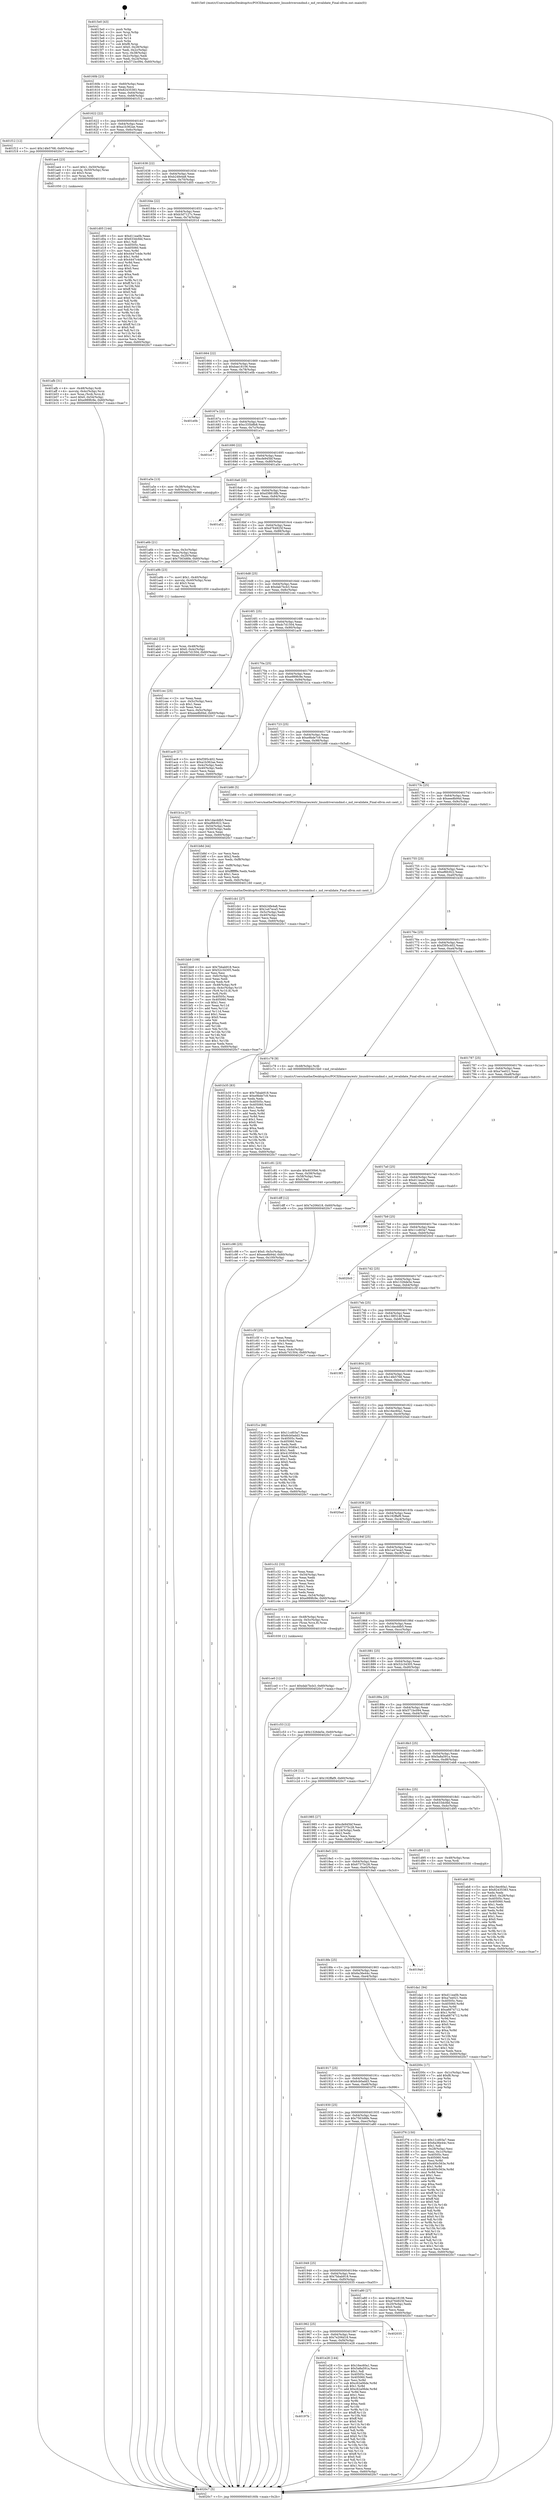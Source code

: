 digraph "0x4015e0" {
  label = "0x4015e0 (/mnt/c/Users/mathe/Desktop/tcc/POCII/binaries/extr_linuxdriversmdmd.c_md_revalidate_Final-ollvm.out::main(0))"
  labelloc = "t"
  node[shape=record]

  Entry [label="",width=0.3,height=0.3,shape=circle,fillcolor=black,style=filled]
  "0x40160b" [label="{
     0x40160b [23]\l
     | [instrs]\l
     &nbsp;&nbsp;0x40160b \<+3\>: mov -0x60(%rbp),%eax\l
     &nbsp;&nbsp;0x40160e \<+2\>: mov %eax,%ecx\l
     &nbsp;&nbsp;0x401610 \<+6\>: sub $0x82435383,%ecx\l
     &nbsp;&nbsp;0x401616 \<+3\>: mov %eax,-0x64(%rbp)\l
     &nbsp;&nbsp;0x401619 \<+3\>: mov %ecx,-0x68(%rbp)\l
     &nbsp;&nbsp;0x40161c \<+6\>: je 0000000000401f12 \<main+0x932\>\l
  }"]
  "0x401f12" [label="{
     0x401f12 [12]\l
     | [instrs]\l
     &nbsp;&nbsp;0x401f12 \<+7\>: movl $0x14fe5768,-0x60(%rbp)\l
     &nbsp;&nbsp;0x401f19 \<+5\>: jmp 00000000004020c7 \<main+0xae7\>\l
  }"]
  "0x401622" [label="{
     0x401622 [22]\l
     | [instrs]\l
     &nbsp;&nbsp;0x401622 \<+5\>: jmp 0000000000401627 \<main+0x47\>\l
     &nbsp;&nbsp;0x401627 \<+3\>: mov -0x64(%rbp),%eax\l
     &nbsp;&nbsp;0x40162a \<+5\>: sub $0xa1b362ae,%eax\l
     &nbsp;&nbsp;0x40162f \<+3\>: mov %eax,-0x6c(%rbp)\l
     &nbsp;&nbsp;0x401632 \<+6\>: je 0000000000401ae4 \<main+0x504\>\l
  }"]
  Exit [label="",width=0.3,height=0.3,shape=circle,fillcolor=black,style=filled,peripheries=2]
  "0x401ae4" [label="{
     0x401ae4 [23]\l
     | [instrs]\l
     &nbsp;&nbsp;0x401ae4 \<+7\>: movl $0x1,-0x50(%rbp)\l
     &nbsp;&nbsp;0x401aeb \<+4\>: movslq -0x50(%rbp),%rax\l
     &nbsp;&nbsp;0x401aef \<+4\>: shl $0x3,%rax\l
     &nbsp;&nbsp;0x401af3 \<+3\>: mov %rax,%rdi\l
     &nbsp;&nbsp;0x401af6 \<+5\>: call 0000000000401050 \<malloc@plt\>\l
     | [calls]\l
     &nbsp;&nbsp;0x401050 \{1\} (unknown)\l
  }"]
  "0x401638" [label="{
     0x401638 [22]\l
     | [instrs]\l
     &nbsp;&nbsp;0x401638 \<+5\>: jmp 000000000040163d \<main+0x5d\>\l
     &nbsp;&nbsp;0x40163d \<+3\>: mov -0x64(%rbp),%eax\l
     &nbsp;&nbsp;0x401640 \<+5\>: sub $0xb24fe4a8,%eax\l
     &nbsp;&nbsp;0x401645 \<+3\>: mov %eax,-0x70(%rbp)\l
     &nbsp;&nbsp;0x401648 \<+6\>: je 0000000000401d05 \<main+0x725\>\l
  }"]
  "0x40197b" [label="{
     0x40197b\l
  }", style=dashed]
  "0x401d05" [label="{
     0x401d05 [144]\l
     | [instrs]\l
     &nbsp;&nbsp;0x401d05 \<+5\>: mov $0xd11ea0b,%eax\l
     &nbsp;&nbsp;0x401d0a \<+5\>: mov $0x633dcfdd,%ecx\l
     &nbsp;&nbsp;0x401d0f \<+2\>: mov $0x1,%dl\l
     &nbsp;&nbsp;0x401d11 \<+7\>: mov 0x40505c,%esi\l
     &nbsp;&nbsp;0x401d18 \<+7\>: mov 0x405060,%edi\l
     &nbsp;&nbsp;0x401d1f \<+3\>: mov %esi,%r8d\l
     &nbsp;&nbsp;0x401d22 \<+7\>: add $0x4447c4de,%r8d\l
     &nbsp;&nbsp;0x401d29 \<+4\>: sub $0x1,%r8d\l
     &nbsp;&nbsp;0x401d2d \<+7\>: sub $0x4447c4de,%r8d\l
     &nbsp;&nbsp;0x401d34 \<+4\>: imul %r8d,%esi\l
     &nbsp;&nbsp;0x401d38 \<+3\>: and $0x1,%esi\l
     &nbsp;&nbsp;0x401d3b \<+3\>: cmp $0x0,%esi\l
     &nbsp;&nbsp;0x401d3e \<+4\>: sete %r9b\l
     &nbsp;&nbsp;0x401d42 \<+3\>: cmp $0xa,%edi\l
     &nbsp;&nbsp;0x401d45 \<+4\>: setl %r10b\l
     &nbsp;&nbsp;0x401d49 \<+3\>: mov %r9b,%r11b\l
     &nbsp;&nbsp;0x401d4c \<+4\>: xor $0xff,%r11b\l
     &nbsp;&nbsp;0x401d50 \<+3\>: mov %r10b,%bl\l
     &nbsp;&nbsp;0x401d53 \<+3\>: xor $0xff,%bl\l
     &nbsp;&nbsp;0x401d56 \<+3\>: xor $0x0,%dl\l
     &nbsp;&nbsp;0x401d59 \<+3\>: mov %r11b,%r14b\l
     &nbsp;&nbsp;0x401d5c \<+4\>: and $0x0,%r14b\l
     &nbsp;&nbsp;0x401d60 \<+3\>: and %dl,%r9b\l
     &nbsp;&nbsp;0x401d63 \<+3\>: mov %bl,%r15b\l
     &nbsp;&nbsp;0x401d66 \<+4\>: and $0x0,%r15b\l
     &nbsp;&nbsp;0x401d6a \<+3\>: and %dl,%r10b\l
     &nbsp;&nbsp;0x401d6d \<+3\>: or %r9b,%r14b\l
     &nbsp;&nbsp;0x401d70 \<+3\>: or %r10b,%r15b\l
     &nbsp;&nbsp;0x401d73 \<+3\>: xor %r15b,%r14b\l
     &nbsp;&nbsp;0x401d76 \<+3\>: or %bl,%r11b\l
     &nbsp;&nbsp;0x401d79 \<+4\>: xor $0xff,%r11b\l
     &nbsp;&nbsp;0x401d7d \<+3\>: or $0x0,%dl\l
     &nbsp;&nbsp;0x401d80 \<+3\>: and %dl,%r11b\l
     &nbsp;&nbsp;0x401d83 \<+3\>: or %r11b,%r14b\l
     &nbsp;&nbsp;0x401d86 \<+4\>: test $0x1,%r14b\l
     &nbsp;&nbsp;0x401d8a \<+3\>: cmovne %ecx,%eax\l
     &nbsp;&nbsp;0x401d8d \<+3\>: mov %eax,-0x60(%rbp)\l
     &nbsp;&nbsp;0x401d90 \<+5\>: jmp 00000000004020c7 \<main+0xae7\>\l
  }"]
  "0x40164e" [label="{
     0x40164e [22]\l
     | [instrs]\l
     &nbsp;&nbsp;0x40164e \<+5\>: jmp 0000000000401653 \<main+0x73\>\l
     &nbsp;&nbsp;0x401653 \<+3\>: mov -0x64(%rbp),%eax\l
     &nbsp;&nbsp;0x401656 \<+5\>: sub $0xb3d7127c,%eax\l
     &nbsp;&nbsp;0x40165b \<+3\>: mov %eax,-0x74(%rbp)\l
     &nbsp;&nbsp;0x40165e \<+6\>: je 000000000040201d \<main+0xa3d\>\l
  }"]
  "0x401e28" [label="{
     0x401e28 [144]\l
     | [instrs]\l
     &nbsp;&nbsp;0x401e28 \<+5\>: mov $0x16ec60a1,%eax\l
     &nbsp;&nbsp;0x401e2d \<+5\>: mov $0x5a8a591a,%ecx\l
     &nbsp;&nbsp;0x401e32 \<+2\>: mov $0x1,%dl\l
     &nbsp;&nbsp;0x401e34 \<+7\>: mov 0x40505c,%esi\l
     &nbsp;&nbsp;0x401e3b \<+7\>: mov 0x405060,%edi\l
     &nbsp;&nbsp;0x401e42 \<+3\>: mov %esi,%r8d\l
     &nbsp;&nbsp;0x401e45 \<+7\>: sub $0xc62a06de,%r8d\l
     &nbsp;&nbsp;0x401e4c \<+4\>: sub $0x1,%r8d\l
     &nbsp;&nbsp;0x401e50 \<+7\>: add $0xc62a06de,%r8d\l
     &nbsp;&nbsp;0x401e57 \<+4\>: imul %r8d,%esi\l
     &nbsp;&nbsp;0x401e5b \<+3\>: and $0x1,%esi\l
     &nbsp;&nbsp;0x401e5e \<+3\>: cmp $0x0,%esi\l
     &nbsp;&nbsp;0x401e61 \<+4\>: sete %r9b\l
     &nbsp;&nbsp;0x401e65 \<+3\>: cmp $0xa,%edi\l
     &nbsp;&nbsp;0x401e68 \<+4\>: setl %r10b\l
     &nbsp;&nbsp;0x401e6c \<+3\>: mov %r9b,%r11b\l
     &nbsp;&nbsp;0x401e6f \<+4\>: xor $0xff,%r11b\l
     &nbsp;&nbsp;0x401e73 \<+3\>: mov %r10b,%bl\l
     &nbsp;&nbsp;0x401e76 \<+3\>: xor $0xff,%bl\l
     &nbsp;&nbsp;0x401e79 \<+3\>: xor $0x0,%dl\l
     &nbsp;&nbsp;0x401e7c \<+3\>: mov %r11b,%r14b\l
     &nbsp;&nbsp;0x401e7f \<+4\>: and $0x0,%r14b\l
     &nbsp;&nbsp;0x401e83 \<+3\>: and %dl,%r9b\l
     &nbsp;&nbsp;0x401e86 \<+3\>: mov %bl,%r15b\l
     &nbsp;&nbsp;0x401e89 \<+4\>: and $0x0,%r15b\l
     &nbsp;&nbsp;0x401e8d \<+3\>: and %dl,%r10b\l
     &nbsp;&nbsp;0x401e90 \<+3\>: or %r9b,%r14b\l
     &nbsp;&nbsp;0x401e93 \<+3\>: or %r10b,%r15b\l
     &nbsp;&nbsp;0x401e96 \<+3\>: xor %r15b,%r14b\l
     &nbsp;&nbsp;0x401e99 \<+3\>: or %bl,%r11b\l
     &nbsp;&nbsp;0x401e9c \<+4\>: xor $0xff,%r11b\l
     &nbsp;&nbsp;0x401ea0 \<+3\>: or $0x0,%dl\l
     &nbsp;&nbsp;0x401ea3 \<+3\>: and %dl,%r11b\l
     &nbsp;&nbsp;0x401ea6 \<+3\>: or %r11b,%r14b\l
     &nbsp;&nbsp;0x401ea9 \<+4\>: test $0x1,%r14b\l
     &nbsp;&nbsp;0x401ead \<+3\>: cmovne %ecx,%eax\l
     &nbsp;&nbsp;0x401eb0 \<+3\>: mov %eax,-0x60(%rbp)\l
     &nbsp;&nbsp;0x401eb3 \<+5\>: jmp 00000000004020c7 \<main+0xae7\>\l
  }"]
  "0x40201d" [label="{
     0x40201d\l
  }", style=dashed]
  "0x401664" [label="{
     0x401664 [22]\l
     | [instrs]\l
     &nbsp;&nbsp;0x401664 \<+5\>: jmp 0000000000401669 \<main+0x89\>\l
     &nbsp;&nbsp;0x401669 \<+3\>: mov -0x64(%rbp),%eax\l
     &nbsp;&nbsp;0x40166c \<+5\>: sub $0xbae18106,%eax\l
     &nbsp;&nbsp;0x401671 \<+3\>: mov %eax,-0x78(%rbp)\l
     &nbsp;&nbsp;0x401674 \<+6\>: je 0000000000401e0b \<main+0x82b\>\l
  }"]
  "0x401962" [label="{
     0x401962 [25]\l
     | [instrs]\l
     &nbsp;&nbsp;0x401962 \<+5\>: jmp 0000000000401967 \<main+0x387\>\l
     &nbsp;&nbsp;0x401967 \<+3\>: mov -0x64(%rbp),%eax\l
     &nbsp;&nbsp;0x40196a \<+5\>: sub $0x7e206d18,%eax\l
     &nbsp;&nbsp;0x40196f \<+6\>: mov %eax,-0xf4(%rbp)\l
     &nbsp;&nbsp;0x401975 \<+6\>: je 0000000000401e28 \<main+0x848\>\l
  }"]
  "0x401e0b" [label="{
     0x401e0b\l
  }", style=dashed]
  "0x40167a" [label="{
     0x40167a [22]\l
     | [instrs]\l
     &nbsp;&nbsp;0x40167a \<+5\>: jmp 000000000040167f \<main+0x9f\>\l
     &nbsp;&nbsp;0x40167f \<+3\>: mov -0x64(%rbp),%eax\l
     &nbsp;&nbsp;0x401682 \<+5\>: sub $0xc335b8b8,%eax\l
     &nbsp;&nbsp;0x401687 \<+3\>: mov %eax,-0x7c(%rbp)\l
     &nbsp;&nbsp;0x40168a \<+6\>: je 0000000000401e17 \<main+0x837\>\l
  }"]
  "0x402035" [label="{
     0x402035\l
  }", style=dashed]
  "0x401e17" [label="{
     0x401e17\l
  }", style=dashed]
  "0x401690" [label="{
     0x401690 [22]\l
     | [instrs]\l
     &nbsp;&nbsp;0x401690 \<+5\>: jmp 0000000000401695 \<main+0xb5\>\l
     &nbsp;&nbsp;0x401695 \<+3\>: mov -0x64(%rbp),%eax\l
     &nbsp;&nbsp;0x401698 \<+5\>: sub $0xcfe945bf,%eax\l
     &nbsp;&nbsp;0x40169d \<+3\>: mov %eax,-0x80(%rbp)\l
     &nbsp;&nbsp;0x4016a0 \<+6\>: je 0000000000401a5e \<main+0x47e\>\l
  }"]
  "0x401da1" [label="{
     0x401da1 [94]\l
     | [instrs]\l
     &nbsp;&nbsp;0x401da1 \<+5\>: mov $0xd11ea0b,%ecx\l
     &nbsp;&nbsp;0x401da6 \<+5\>: mov $0xa7ee021,%edx\l
     &nbsp;&nbsp;0x401dab \<+7\>: mov 0x40505c,%esi\l
     &nbsp;&nbsp;0x401db2 \<+8\>: mov 0x405060,%r8d\l
     &nbsp;&nbsp;0x401dba \<+3\>: mov %esi,%r9d\l
     &nbsp;&nbsp;0x401dbd \<+7\>: add $0xa6874712,%r9d\l
     &nbsp;&nbsp;0x401dc4 \<+4\>: sub $0x1,%r9d\l
     &nbsp;&nbsp;0x401dc8 \<+7\>: sub $0xa6874712,%r9d\l
     &nbsp;&nbsp;0x401dcf \<+4\>: imul %r9d,%esi\l
     &nbsp;&nbsp;0x401dd3 \<+3\>: and $0x1,%esi\l
     &nbsp;&nbsp;0x401dd6 \<+3\>: cmp $0x0,%esi\l
     &nbsp;&nbsp;0x401dd9 \<+4\>: sete %r10b\l
     &nbsp;&nbsp;0x401ddd \<+4\>: cmp $0xa,%r8d\l
     &nbsp;&nbsp;0x401de1 \<+4\>: setl %r11b\l
     &nbsp;&nbsp;0x401de5 \<+3\>: mov %r10b,%bl\l
     &nbsp;&nbsp;0x401de8 \<+3\>: and %r11b,%bl\l
     &nbsp;&nbsp;0x401deb \<+3\>: xor %r11b,%r10b\l
     &nbsp;&nbsp;0x401dee \<+3\>: or %r10b,%bl\l
     &nbsp;&nbsp;0x401df1 \<+3\>: test $0x1,%bl\l
     &nbsp;&nbsp;0x401df4 \<+3\>: cmovne %edx,%ecx\l
     &nbsp;&nbsp;0x401df7 \<+3\>: mov %ecx,-0x60(%rbp)\l
     &nbsp;&nbsp;0x401dfa \<+5\>: jmp 00000000004020c7 \<main+0xae7\>\l
  }"]
  "0x401a5e" [label="{
     0x401a5e [13]\l
     | [instrs]\l
     &nbsp;&nbsp;0x401a5e \<+4\>: mov -0x38(%rbp),%rax\l
     &nbsp;&nbsp;0x401a62 \<+4\>: mov 0x8(%rax),%rdi\l
     &nbsp;&nbsp;0x401a66 \<+5\>: call 0000000000401060 \<atoi@plt\>\l
     | [calls]\l
     &nbsp;&nbsp;0x401060 \{1\} (unknown)\l
  }"]
  "0x4016a6" [label="{
     0x4016a6 [25]\l
     | [instrs]\l
     &nbsp;&nbsp;0x4016a6 \<+5\>: jmp 00000000004016ab \<main+0xcb\>\l
     &nbsp;&nbsp;0x4016ab \<+3\>: mov -0x64(%rbp),%eax\l
     &nbsp;&nbsp;0x4016ae \<+5\>: sub $0xd38818fb,%eax\l
     &nbsp;&nbsp;0x4016b3 \<+6\>: mov %eax,-0x84(%rbp)\l
     &nbsp;&nbsp;0x4016b9 \<+6\>: je 0000000000401a52 \<main+0x472\>\l
  }"]
  "0x401ce0" [label="{
     0x401ce0 [12]\l
     | [instrs]\l
     &nbsp;&nbsp;0x401ce0 \<+7\>: movl $0xdab7bcb3,-0x60(%rbp)\l
     &nbsp;&nbsp;0x401ce7 \<+5\>: jmp 00000000004020c7 \<main+0xae7\>\l
  }"]
  "0x401a52" [label="{
     0x401a52\l
  }", style=dashed]
  "0x4016bf" [label="{
     0x4016bf [25]\l
     | [instrs]\l
     &nbsp;&nbsp;0x4016bf \<+5\>: jmp 00000000004016c4 \<main+0xe4\>\l
     &nbsp;&nbsp;0x4016c4 \<+3\>: mov -0x64(%rbp),%eax\l
     &nbsp;&nbsp;0x4016c7 \<+5\>: sub $0xd764925f,%eax\l
     &nbsp;&nbsp;0x4016cc \<+6\>: mov %eax,-0x88(%rbp)\l
     &nbsp;&nbsp;0x4016d2 \<+6\>: je 0000000000401a9b \<main+0x4bb\>\l
  }"]
  "0x401c98" [label="{
     0x401c98 [25]\l
     | [instrs]\l
     &nbsp;&nbsp;0x401c98 \<+7\>: movl $0x0,-0x5c(%rbp)\l
     &nbsp;&nbsp;0x401c9f \<+7\>: movl $0xeee8b94d,-0x60(%rbp)\l
     &nbsp;&nbsp;0x401ca6 \<+6\>: mov %eax,-0x100(%rbp)\l
     &nbsp;&nbsp;0x401cac \<+5\>: jmp 00000000004020c7 \<main+0xae7\>\l
  }"]
  "0x401a9b" [label="{
     0x401a9b [23]\l
     | [instrs]\l
     &nbsp;&nbsp;0x401a9b \<+7\>: movl $0x1,-0x40(%rbp)\l
     &nbsp;&nbsp;0x401aa2 \<+4\>: movslq -0x40(%rbp),%rax\l
     &nbsp;&nbsp;0x401aa6 \<+4\>: shl $0x3,%rax\l
     &nbsp;&nbsp;0x401aaa \<+3\>: mov %rax,%rdi\l
     &nbsp;&nbsp;0x401aad \<+5\>: call 0000000000401050 \<malloc@plt\>\l
     | [calls]\l
     &nbsp;&nbsp;0x401050 \{1\} (unknown)\l
  }"]
  "0x4016d8" [label="{
     0x4016d8 [25]\l
     | [instrs]\l
     &nbsp;&nbsp;0x4016d8 \<+5\>: jmp 00000000004016dd \<main+0xfd\>\l
     &nbsp;&nbsp;0x4016dd \<+3\>: mov -0x64(%rbp),%eax\l
     &nbsp;&nbsp;0x4016e0 \<+5\>: sub $0xdab7bcb3,%eax\l
     &nbsp;&nbsp;0x4016e5 \<+6\>: mov %eax,-0x8c(%rbp)\l
     &nbsp;&nbsp;0x4016eb \<+6\>: je 0000000000401cec \<main+0x70c\>\l
  }"]
  "0x401c81" [label="{
     0x401c81 [23]\l
     | [instrs]\l
     &nbsp;&nbsp;0x401c81 \<+10\>: movabs $0x4030b6,%rdi\l
     &nbsp;&nbsp;0x401c8b \<+3\>: mov %eax,-0x58(%rbp)\l
     &nbsp;&nbsp;0x401c8e \<+3\>: mov -0x58(%rbp),%esi\l
     &nbsp;&nbsp;0x401c91 \<+2\>: mov $0x0,%al\l
     &nbsp;&nbsp;0x401c93 \<+5\>: call 0000000000401040 \<printf@plt\>\l
     | [calls]\l
     &nbsp;&nbsp;0x401040 \{1\} (unknown)\l
  }"]
  "0x401cec" [label="{
     0x401cec [25]\l
     | [instrs]\l
     &nbsp;&nbsp;0x401cec \<+2\>: xor %eax,%eax\l
     &nbsp;&nbsp;0x401cee \<+3\>: mov -0x5c(%rbp),%ecx\l
     &nbsp;&nbsp;0x401cf1 \<+3\>: sub $0x1,%eax\l
     &nbsp;&nbsp;0x401cf4 \<+2\>: sub %eax,%ecx\l
     &nbsp;&nbsp;0x401cf6 \<+3\>: mov %ecx,-0x5c(%rbp)\l
     &nbsp;&nbsp;0x401cf9 \<+7\>: movl $0xeee8b94d,-0x60(%rbp)\l
     &nbsp;&nbsp;0x401d00 \<+5\>: jmp 00000000004020c7 \<main+0xae7\>\l
  }"]
  "0x4016f1" [label="{
     0x4016f1 [25]\l
     | [instrs]\l
     &nbsp;&nbsp;0x4016f1 \<+5\>: jmp 00000000004016f6 \<main+0x116\>\l
     &nbsp;&nbsp;0x4016f6 \<+3\>: mov -0x64(%rbp),%eax\l
     &nbsp;&nbsp;0x4016f9 \<+5\>: sub $0xdc7d1504,%eax\l
     &nbsp;&nbsp;0x4016fe \<+6\>: mov %eax,-0x90(%rbp)\l
     &nbsp;&nbsp;0x401704 \<+6\>: je 0000000000401ac9 \<main+0x4e9\>\l
  }"]
  "0x401bb9" [label="{
     0x401bb9 [109]\l
     | [instrs]\l
     &nbsp;&nbsp;0x401bb9 \<+5\>: mov $0x7bbab918,%ecx\l
     &nbsp;&nbsp;0x401bbe \<+5\>: mov $0x52c34305,%edx\l
     &nbsp;&nbsp;0x401bc3 \<+2\>: xor %esi,%esi\l
     &nbsp;&nbsp;0x401bc5 \<+6\>: mov -0xfc(%rbp),%edi\l
     &nbsp;&nbsp;0x401bcb \<+3\>: imul %eax,%edi\l
     &nbsp;&nbsp;0x401bce \<+3\>: movslq %edi,%r8\l
     &nbsp;&nbsp;0x401bd1 \<+4\>: mov -0x48(%rbp),%r9\l
     &nbsp;&nbsp;0x401bd5 \<+4\>: movslq -0x4c(%rbp),%r10\l
     &nbsp;&nbsp;0x401bd9 \<+4\>: mov (%r9,%r10,8),%r9\l
     &nbsp;&nbsp;0x401bdd \<+3\>: mov %r8,(%r9)\l
     &nbsp;&nbsp;0x401be0 \<+7\>: mov 0x40505c,%eax\l
     &nbsp;&nbsp;0x401be7 \<+7\>: mov 0x405060,%edi\l
     &nbsp;&nbsp;0x401bee \<+3\>: sub $0x1,%esi\l
     &nbsp;&nbsp;0x401bf1 \<+3\>: mov %eax,%r11d\l
     &nbsp;&nbsp;0x401bf4 \<+3\>: add %esi,%r11d\l
     &nbsp;&nbsp;0x401bf7 \<+4\>: imul %r11d,%eax\l
     &nbsp;&nbsp;0x401bfb \<+3\>: and $0x1,%eax\l
     &nbsp;&nbsp;0x401bfe \<+3\>: cmp $0x0,%eax\l
     &nbsp;&nbsp;0x401c01 \<+3\>: sete %bl\l
     &nbsp;&nbsp;0x401c04 \<+3\>: cmp $0xa,%edi\l
     &nbsp;&nbsp;0x401c07 \<+4\>: setl %r14b\l
     &nbsp;&nbsp;0x401c0b \<+3\>: mov %bl,%r15b\l
     &nbsp;&nbsp;0x401c0e \<+3\>: and %r14b,%r15b\l
     &nbsp;&nbsp;0x401c11 \<+3\>: xor %r14b,%bl\l
     &nbsp;&nbsp;0x401c14 \<+3\>: or %bl,%r15b\l
     &nbsp;&nbsp;0x401c17 \<+4\>: test $0x1,%r15b\l
     &nbsp;&nbsp;0x401c1b \<+3\>: cmovne %edx,%ecx\l
     &nbsp;&nbsp;0x401c1e \<+3\>: mov %ecx,-0x60(%rbp)\l
     &nbsp;&nbsp;0x401c21 \<+5\>: jmp 00000000004020c7 \<main+0xae7\>\l
  }"]
  "0x401ac9" [label="{
     0x401ac9 [27]\l
     | [instrs]\l
     &nbsp;&nbsp;0x401ac9 \<+5\>: mov $0xf395c402,%eax\l
     &nbsp;&nbsp;0x401ace \<+5\>: mov $0xa1b362ae,%ecx\l
     &nbsp;&nbsp;0x401ad3 \<+3\>: mov -0x4c(%rbp),%edx\l
     &nbsp;&nbsp;0x401ad6 \<+3\>: cmp -0x40(%rbp),%edx\l
     &nbsp;&nbsp;0x401ad9 \<+3\>: cmovl %ecx,%eax\l
     &nbsp;&nbsp;0x401adc \<+3\>: mov %eax,-0x60(%rbp)\l
     &nbsp;&nbsp;0x401adf \<+5\>: jmp 00000000004020c7 \<main+0xae7\>\l
  }"]
  "0x40170a" [label="{
     0x40170a [25]\l
     | [instrs]\l
     &nbsp;&nbsp;0x40170a \<+5\>: jmp 000000000040170f \<main+0x12f\>\l
     &nbsp;&nbsp;0x40170f \<+3\>: mov -0x64(%rbp),%eax\l
     &nbsp;&nbsp;0x401712 \<+5\>: sub $0xe989fc9e,%eax\l
     &nbsp;&nbsp;0x401717 \<+6\>: mov %eax,-0x94(%rbp)\l
     &nbsp;&nbsp;0x40171d \<+6\>: je 0000000000401b1a \<main+0x53a\>\l
  }"]
  "0x401b8d" [label="{
     0x401b8d [44]\l
     | [instrs]\l
     &nbsp;&nbsp;0x401b8d \<+2\>: xor %ecx,%ecx\l
     &nbsp;&nbsp;0x401b8f \<+5\>: mov $0x2,%edx\l
     &nbsp;&nbsp;0x401b94 \<+6\>: mov %edx,-0xf8(%rbp)\l
     &nbsp;&nbsp;0x401b9a \<+1\>: cltd\l
     &nbsp;&nbsp;0x401b9b \<+6\>: mov -0xf8(%rbp),%esi\l
     &nbsp;&nbsp;0x401ba1 \<+2\>: idiv %esi\l
     &nbsp;&nbsp;0x401ba3 \<+6\>: imul $0xfffffffe,%edx,%edx\l
     &nbsp;&nbsp;0x401ba9 \<+3\>: sub $0x1,%ecx\l
     &nbsp;&nbsp;0x401bac \<+2\>: sub %ecx,%edx\l
     &nbsp;&nbsp;0x401bae \<+6\>: mov %edx,-0xfc(%rbp)\l
     &nbsp;&nbsp;0x401bb4 \<+5\>: call 0000000000401160 \<next_i\>\l
     | [calls]\l
     &nbsp;&nbsp;0x401160 \{1\} (/mnt/c/Users/mathe/Desktop/tcc/POCII/binaries/extr_linuxdriversmdmd.c_md_revalidate_Final-ollvm.out::next_i)\l
  }"]
  "0x401b1a" [label="{
     0x401b1a [27]\l
     | [instrs]\l
     &nbsp;&nbsp;0x401b1a \<+5\>: mov $0x1dacddb5,%eax\l
     &nbsp;&nbsp;0x401b1f \<+5\>: mov $0xef6fc922,%ecx\l
     &nbsp;&nbsp;0x401b24 \<+3\>: mov -0x54(%rbp),%edx\l
     &nbsp;&nbsp;0x401b27 \<+3\>: cmp -0x50(%rbp),%edx\l
     &nbsp;&nbsp;0x401b2a \<+3\>: cmovl %ecx,%eax\l
     &nbsp;&nbsp;0x401b2d \<+3\>: mov %eax,-0x60(%rbp)\l
     &nbsp;&nbsp;0x401b30 \<+5\>: jmp 00000000004020c7 \<main+0xae7\>\l
  }"]
  "0x401723" [label="{
     0x401723 [25]\l
     | [instrs]\l
     &nbsp;&nbsp;0x401723 \<+5\>: jmp 0000000000401728 \<main+0x148\>\l
     &nbsp;&nbsp;0x401728 \<+3\>: mov -0x64(%rbp),%eax\l
     &nbsp;&nbsp;0x40172b \<+5\>: sub $0xe9bde7c9,%eax\l
     &nbsp;&nbsp;0x401730 \<+6\>: mov %eax,-0x98(%rbp)\l
     &nbsp;&nbsp;0x401736 \<+6\>: je 0000000000401b88 \<main+0x5a8\>\l
  }"]
  "0x401afb" [label="{
     0x401afb [31]\l
     | [instrs]\l
     &nbsp;&nbsp;0x401afb \<+4\>: mov -0x48(%rbp),%rdi\l
     &nbsp;&nbsp;0x401aff \<+4\>: movslq -0x4c(%rbp),%rcx\l
     &nbsp;&nbsp;0x401b03 \<+4\>: mov %rax,(%rdi,%rcx,8)\l
     &nbsp;&nbsp;0x401b07 \<+7\>: movl $0x0,-0x54(%rbp)\l
     &nbsp;&nbsp;0x401b0e \<+7\>: movl $0xe989fc9e,-0x60(%rbp)\l
     &nbsp;&nbsp;0x401b15 \<+5\>: jmp 00000000004020c7 \<main+0xae7\>\l
  }"]
  "0x401b88" [label="{
     0x401b88 [5]\l
     | [instrs]\l
     &nbsp;&nbsp;0x401b88 \<+5\>: call 0000000000401160 \<next_i\>\l
     | [calls]\l
     &nbsp;&nbsp;0x401160 \{1\} (/mnt/c/Users/mathe/Desktop/tcc/POCII/binaries/extr_linuxdriversmdmd.c_md_revalidate_Final-ollvm.out::next_i)\l
  }"]
  "0x40173c" [label="{
     0x40173c [25]\l
     | [instrs]\l
     &nbsp;&nbsp;0x40173c \<+5\>: jmp 0000000000401741 \<main+0x161\>\l
     &nbsp;&nbsp;0x401741 \<+3\>: mov -0x64(%rbp),%eax\l
     &nbsp;&nbsp;0x401744 \<+5\>: sub $0xeee8b94d,%eax\l
     &nbsp;&nbsp;0x401749 \<+6\>: mov %eax,-0x9c(%rbp)\l
     &nbsp;&nbsp;0x40174f \<+6\>: je 0000000000401cb1 \<main+0x6d1\>\l
  }"]
  "0x401ab2" [label="{
     0x401ab2 [23]\l
     | [instrs]\l
     &nbsp;&nbsp;0x401ab2 \<+4\>: mov %rax,-0x48(%rbp)\l
     &nbsp;&nbsp;0x401ab6 \<+7\>: movl $0x0,-0x4c(%rbp)\l
     &nbsp;&nbsp;0x401abd \<+7\>: movl $0xdc7d1504,-0x60(%rbp)\l
     &nbsp;&nbsp;0x401ac4 \<+5\>: jmp 00000000004020c7 \<main+0xae7\>\l
  }"]
  "0x401cb1" [label="{
     0x401cb1 [27]\l
     | [instrs]\l
     &nbsp;&nbsp;0x401cb1 \<+5\>: mov $0xb24fe4a8,%eax\l
     &nbsp;&nbsp;0x401cb6 \<+5\>: mov $0x1a47eca5,%ecx\l
     &nbsp;&nbsp;0x401cbb \<+3\>: mov -0x5c(%rbp),%edx\l
     &nbsp;&nbsp;0x401cbe \<+3\>: cmp -0x40(%rbp),%edx\l
     &nbsp;&nbsp;0x401cc1 \<+3\>: cmovl %ecx,%eax\l
     &nbsp;&nbsp;0x401cc4 \<+3\>: mov %eax,-0x60(%rbp)\l
     &nbsp;&nbsp;0x401cc7 \<+5\>: jmp 00000000004020c7 \<main+0xae7\>\l
  }"]
  "0x401755" [label="{
     0x401755 [25]\l
     | [instrs]\l
     &nbsp;&nbsp;0x401755 \<+5\>: jmp 000000000040175a \<main+0x17a\>\l
     &nbsp;&nbsp;0x40175a \<+3\>: mov -0x64(%rbp),%eax\l
     &nbsp;&nbsp;0x40175d \<+5\>: sub $0xef6fc922,%eax\l
     &nbsp;&nbsp;0x401762 \<+6\>: mov %eax,-0xa0(%rbp)\l
     &nbsp;&nbsp;0x401768 \<+6\>: je 0000000000401b35 \<main+0x555\>\l
  }"]
  "0x401949" [label="{
     0x401949 [25]\l
     | [instrs]\l
     &nbsp;&nbsp;0x401949 \<+5\>: jmp 000000000040194e \<main+0x36e\>\l
     &nbsp;&nbsp;0x40194e \<+3\>: mov -0x64(%rbp),%eax\l
     &nbsp;&nbsp;0x401951 \<+5\>: sub $0x7bbab918,%eax\l
     &nbsp;&nbsp;0x401956 \<+6\>: mov %eax,-0xf0(%rbp)\l
     &nbsp;&nbsp;0x40195c \<+6\>: je 0000000000402035 \<main+0xa55\>\l
  }"]
  "0x401b35" [label="{
     0x401b35 [83]\l
     | [instrs]\l
     &nbsp;&nbsp;0x401b35 \<+5\>: mov $0x7bbab918,%eax\l
     &nbsp;&nbsp;0x401b3a \<+5\>: mov $0xe9bde7c9,%ecx\l
     &nbsp;&nbsp;0x401b3f \<+2\>: xor %edx,%edx\l
     &nbsp;&nbsp;0x401b41 \<+7\>: mov 0x40505c,%esi\l
     &nbsp;&nbsp;0x401b48 \<+7\>: mov 0x405060,%edi\l
     &nbsp;&nbsp;0x401b4f \<+3\>: sub $0x1,%edx\l
     &nbsp;&nbsp;0x401b52 \<+3\>: mov %esi,%r8d\l
     &nbsp;&nbsp;0x401b55 \<+3\>: add %edx,%r8d\l
     &nbsp;&nbsp;0x401b58 \<+4\>: imul %r8d,%esi\l
     &nbsp;&nbsp;0x401b5c \<+3\>: and $0x1,%esi\l
     &nbsp;&nbsp;0x401b5f \<+3\>: cmp $0x0,%esi\l
     &nbsp;&nbsp;0x401b62 \<+4\>: sete %r9b\l
     &nbsp;&nbsp;0x401b66 \<+3\>: cmp $0xa,%edi\l
     &nbsp;&nbsp;0x401b69 \<+4\>: setl %r10b\l
     &nbsp;&nbsp;0x401b6d \<+3\>: mov %r9b,%r11b\l
     &nbsp;&nbsp;0x401b70 \<+3\>: and %r10b,%r11b\l
     &nbsp;&nbsp;0x401b73 \<+3\>: xor %r10b,%r9b\l
     &nbsp;&nbsp;0x401b76 \<+3\>: or %r9b,%r11b\l
     &nbsp;&nbsp;0x401b79 \<+4\>: test $0x1,%r11b\l
     &nbsp;&nbsp;0x401b7d \<+3\>: cmovne %ecx,%eax\l
     &nbsp;&nbsp;0x401b80 \<+3\>: mov %eax,-0x60(%rbp)\l
     &nbsp;&nbsp;0x401b83 \<+5\>: jmp 00000000004020c7 \<main+0xae7\>\l
  }"]
  "0x40176e" [label="{
     0x40176e [25]\l
     | [instrs]\l
     &nbsp;&nbsp;0x40176e \<+5\>: jmp 0000000000401773 \<main+0x193\>\l
     &nbsp;&nbsp;0x401773 \<+3\>: mov -0x64(%rbp),%eax\l
     &nbsp;&nbsp;0x401776 \<+5\>: sub $0xf395c402,%eax\l
     &nbsp;&nbsp;0x40177b \<+6\>: mov %eax,-0xa4(%rbp)\l
     &nbsp;&nbsp;0x401781 \<+6\>: je 0000000000401c78 \<main+0x698\>\l
  }"]
  "0x401a80" [label="{
     0x401a80 [27]\l
     | [instrs]\l
     &nbsp;&nbsp;0x401a80 \<+5\>: mov $0xbae18106,%eax\l
     &nbsp;&nbsp;0x401a85 \<+5\>: mov $0xd764925f,%ecx\l
     &nbsp;&nbsp;0x401a8a \<+3\>: mov -0x20(%rbp),%edx\l
     &nbsp;&nbsp;0x401a8d \<+3\>: cmp $0x0,%edx\l
     &nbsp;&nbsp;0x401a90 \<+3\>: cmove %ecx,%eax\l
     &nbsp;&nbsp;0x401a93 \<+3\>: mov %eax,-0x60(%rbp)\l
     &nbsp;&nbsp;0x401a96 \<+5\>: jmp 00000000004020c7 \<main+0xae7\>\l
  }"]
  "0x401c78" [label="{
     0x401c78 [9]\l
     | [instrs]\l
     &nbsp;&nbsp;0x401c78 \<+4\>: mov -0x48(%rbp),%rdi\l
     &nbsp;&nbsp;0x401c7c \<+5\>: call 00000000004015b0 \<md_revalidate\>\l
     | [calls]\l
     &nbsp;&nbsp;0x4015b0 \{1\} (/mnt/c/Users/mathe/Desktop/tcc/POCII/binaries/extr_linuxdriversmdmd.c_md_revalidate_Final-ollvm.out::md_revalidate)\l
  }"]
  "0x401787" [label="{
     0x401787 [25]\l
     | [instrs]\l
     &nbsp;&nbsp;0x401787 \<+5\>: jmp 000000000040178c \<main+0x1ac\>\l
     &nbsp;&nbsp;0x40178c \<+3\>: mov -0x64(%rbp),%eax\l
     &nbsp;&nbsp;0x40178f \<+5\>: sub $0xa7ee021,%eax\l
     &nbsp;&nbsp;0x401794 \<+6\>: mov %eax,-0xa8(%rbp)\l
     &nbsp;&nbsp;0x40179a \<+6\>: je 0000000000401dff \<main+0x81f\>\l
  }"]
  "0x401930" [label="{
     0x401930 [25]\l
     | [instrs]\l
     &nbsp;&nbsp;0x401930 \<+5\>: jmp 0000000000401935 \<main+0x355\>\l
     &nbsp;&nbsp;0x401935 \<+3\>: mov -0x64(%rbp),%eax\l
     &nbsp;&nbsp;0x401938 \<+5\>: sub $0x7563d6fe,%eax\l
     &nbsp;&nbsp;0x40193d \<+6\>: mov %eax,-0xec(%rbp)\l
     &nbsp;&nbsp;0x401943 \<+6\>: je 0000000000401a80 \<main+0x4a0\>\l
  }"]
  "0x401dff" [label="{
     0x401dff [12]\l
     | [instrs]\l
     &nbsp;&nbsp;0x401dff \<+7\>: movl $0x7e206d18,-0x60(%rbp)\l
     &nbsp;&nbsp;0x401e06 \<+5\>: jmp 00000000004020c7 \<main+0xae7\>\l
  }"]
  "0x4017a0" [label="{
     0x4017a0 [25]\l
     | [instrs]\l
     &nbsp;&nbsp;0x4017a0 \<+5\>: jmp 00000000004017a5 \<main+0x1c5\>\l
     &nbsp;&nbsp;0x4017a5 \<+3\>: mov -0x64(%rbp),%eax\l
     &nbsp;&nbsp;0x4017a8 \<+5\>: sub $0xd11ea0b,%eax\l
     &nbsp;&nbsp;0x4017ad \<+6\>: mov %eax,-0xac(%rbp)\l
     &nbsp;&nbsp;0x4017b3 \<+6\>: je 0000000000402095 \<main+0xab5\>\l
  }"]
  "0x401f76" [label="{
     0x401f76 [150]\l
     | [instrs]\l
     &nbsp;&nbsp;0x401f76 \<+5\>: mov $0x11cd03a7,%eax\l
     &nbsp;&nbsp;0x401f7b \<+5\>: mov $0x6a36e44c,%ecx\l
     &nbsp;&nbsp;0x401f80 \<+2\>: mov $0x1,%dl\l
     &nbsp;&nbsp;0x401f82 \<+3\>: mov -0x28(%rbp),%esi\l
     &nbsp;&nbsp;0x401f85 \<+3\>: mov %esi,-0x1c(%rbp)\l
     &nbsp;&nbsp;0x401f88 \<+7\>: mov 0x40505c,%esi\l
     &nbsp;&nbsp;0x401f8f \<+7\>: mov 0x405060,%edi\l
     &nbsp;&nbsp;0x401f96 \<+3\>: mov %esi,%r8d\l
     &nbsp;&nbsp;0x401f99 \<+7\>: add $0x400c563e,%r8d\l
     &nbsp;&nbsp;0x401fa0 \<+4\>: sub $0x1,%r8d\l
     &nbsp;&nbsp;0x401fa4 \<+7\>: sub $0x400c563e,%r8d\l
     &nbsp;&nbsp;0x401fab \<+4\>: imul %r8d,%esi\l
     &nbsp;&nbsp;0x401faf \<+3\>: and $0x1,%esi\l
     &nbsp;&nbsp;0x401fb2 \<+3\>: cmp $0x0,%esi\l
     &nbsp;&nbsp;0x401fb5 \<+4\>: sete %r9b\l
     &nbsp;&nbsp;0x401fb9 \<+3\>: cmp $0xa,%edi\l
     &nbsp;&nbsp;0x401fbc \<+4\>: setl %r10b\l
     &nbsp;&nbsp;0x401fc0 \<+3\>: mov %r9b,%r11b\l
     &nbsp;&nbsp;0x401fc3 \<+4\>: xor $0xff,%r11b\l
     &nbsp;&nbsp;0x401fc7 \<+3\>: mov %r10b,%bl\l
     &nbsp;&nbsp;0x401fca \<+3\>: xor $0xff,%bl\l
     &nbsp;&nbsp;0x401fcd \<+3\>: xor $0x0,%dl\l
     &nbsp;&nbsp;0x401fd0 \<+3\>: mov %r11b,%r14b\l
     &nbsp;&nbsp;0x401fd3 \<+4\>: and $0x0,%r14b\l
     &nbsp;&nbsp;0x401fd7 \<+3\>: and %dl,%r9b\l
     &nbsp;&nbsp;0x401fda \<+3\>: mov %bl,%r15b\l
     &nbsp;&nbsp;0x401fdd \<+4\>: and $0x0,%r15b\l
     &nbsp;&nbsp;0x401fe1 \<+3\>: and %dl,%r10b\l
     &nbsp;&nbsp;0x401fe4 \<+3\>: or %r9b,%r14b\l
     &nbsp;&nbsp;0x401fe7 \<+3\>: or %r10b,%r15b\l
     &nbsp;&nbsp;0x401fea \<+3\>: xor %r15b,%r14b\l
     &nbsp;&nbsp;0x401fed \<+3\>: or %bl,%r11b\l
     &nbsp;&nbsp;0x401ff0 \<+4\>: xor $0xff,%r11b\l
     &nbsp;&nbsp;0x401ff4 \<+3\>: or $0x0,%dl\l
     &nbsp;&nbsp;0x401ff7 \<+3\>: and %dl,%r11b\l
     &nbsp;&nbsp;0x401ffa \<+3\>: or %r11b,%r14b\l
     &nbsp;&nbsp;0x401ffd \<+4\>: test $0x1,%r14b\l
     &nbsp;&nbsp;0x402001 \<+3\>: cmovne %ecx,%eax\l
     &nbsp;&nbsp;0x402004 \<+3\>: mov %eax,-0x60(%rbp)\l
     &nbsp;&nbsp;0x402007 \<+5\>: jmp 00000000004020c7 \<main+0xae7\>\l
  }"]
  "0x402095" [label="{
     0x402095\l
  }", style=dashed]
  "0x4017b9" [label="{
     0x4017b9 [25]\l
     | [instrs]\l
     &nbsp;&nbsp;0x4017b9 \<+5\>: jmp 00000000004017be \<main+0x1de\>\l
     &nbsp;&nbsp;0x4017be \<+3\>: mov -0x64(%rbp),%eax\l
     &nbsp;&nbsp;0x4017c1 \<+5\>: sub $0x11cd03a7,%eax\l
     &nbsp;&nbsp;0x4017c6 \<+6\>: mov %eax,-0xb0(%rbp)\l
     &nbsp;&nbsp;0x4017cc \<+6\>: je 00000000004020c0 \<main+0xae0\>\l
  }"]
  "0x401917" [label="{
     0x401917 [25]\l
     | [instrs]\l
     &nbsp;&nbsp;0x401917 \<+5\>: jmp 000000000040191c \<main+0x33c\>\l
     &nbsp;&nbsp;0x40191c \<+3\>: mov -0x64(%rbp),%eax\l
     &nbsp;&nbsp;0x40191f \<+5\>: sub $0x6cb0add3,%eax\l
     &nbsp;&nbsp;0x401924 \<+6\>: mov %eax,-0xe8(%rbp)\l
     &nbsp;&nbsp;0x40192a \<+6\>: je 0000000000401f76 \<main+0x996\>\l
  }"]
  "0x4020c0" [label="{
     0x4020c0\l
  }", style=dashed]
  "0x4017d2" [label="{
     0x4017d2 [25]\l
     | [instrs]\l
     &nbsp;&nbsp;0x4017d2 \<+5\>: jmp 00000000004017d7 \<main+0x1f7\>\l
     &nbsp;&nbsp;0x4017d7 \<+3\>: mov -0x64(%rbp),%eax\l
     &nbsp;&nbsp;0x4017da \<+5\>: sub $0x1326de5e,%eax\l
     &nbsp;&nbsp;0x4017df \<+6\>: mov %eax,-0xb4(%rbp)\l
     &nbsp;&nbsp;0x4017e5 \<+6\>: je 0000000000401c5f \<main+0x67f\>\l
  }"]
  "0x40200c" [label="{
     0x40200c [17]\l
     | [instrs]\l
     &nbsp;&nbsp;0x40200c \<+3\>: mov -0x1c(%rbp),%eax\l
     &nbsp;&nbsp;0x40200f \<+7\>: add $0xf8,%rsp\l
     &nbsp;&nbsp;0x402016 \<+1\>: pop %rbx\l
     &nbsp;&nbsp;0x402017 \<+2\>: pop %r14\l
     &nbsp;&nbsp;0x402019 \<+2\>: pop %r15\l
     &nbsp;&nbsp;0x40201b \<+1\>: pop %rbp\l
     &nbsp;&nbsp;0x40201c \<+1\>: ret\l
  }"]
  "0x401c5f" [label="{
     0x401c5f [25]\l
     | [instrs]\l
     &nbsp;&nbsp;0x401c5f \<+2\>: xor %eax,%eax\l
     &nbsp;&nbsp;0x401c61 \<+3\>: mov -0x4c(%rbp),%ecx\l
     &nbsp;&nbsp;0x401c64 \<+3\>: sub $0x1,%eax\l
     &nbsp;&nbsp;0x401c67 \<+2\>: sub %eax,%ecx\l
     &nbsp;&nbsp;0x401c69 \<+3\>: mov %ecx,-0x4c(%rbp)\l
     &nbsp;&nbsp;0x401c6c \<+7\>: movl $0xdc7d1504,-0x60(%rbp)\l
     &nbsp;&nbsp;0x401c73 \<+5\>: jmp 00000000004020c7 \<main+0xae7\>\l
  }"]
  "0x4017eb" [label="{
     0x4017eb [25]\l
     | [instrs]\l
     &nbsp;&nbsp;0x4017eb \<+5\>: jmp 00000000004017f0 \<main+0x210\>\l
     &nbsp;&nbsp;0x4017f0 \<+3\>: mov -0x64(%rbp),%eax\l
     &nbsp;&nbsp;0x4017f3 \<+5\>: sub $0x138f3148,%eax\l
     &nbsp;&nbsp;0x4017f8 \<+6\>: mov %eax,-0xb8(%rbp)\l
     &nbsp;&nbsp;0x4017fe \<+6\>: je 00000000004019f3 \<main+0x413\>\l
  }"]
  "0x4018fe" [label="{
     0x4018fe [25]\l
     | [instrs]\l
     &nbsp;&nbsp;0x4018fe \<+5\>: jmp 0000000000401903 \<main+0x323\>\l
     &nbsp;&nbsp;0x401903 \<+3\>: mov -0x64(%rbp),%eax\l
     &nbsp;&nbsp;0x401906 \<+5\>: sub $0x6a36e44c,%eax\l
     &nbsp;&nbsp;0x40190b \<+6\>: mov %eax,-0xe4(%rbp)\l
     &nbsp;&nbsp;0x401911 \<+6\>: je 000000000040200c \<main+0xa2c\>\l
  }"]
  "0x4019f3" [label="{
     0x4019f3\l
  }", style=dashed]
  "0x401804" [label="{
     0x401804 [25]\l
     | [instrs]\l
     &nbsp;&nbsp;0x401804 \<+5\>: jmp 0000000000401809 \<main+0x229\>\l
     &nbsp;&nbsp;0x401809 \<+3\>: mov -0x64(%rbp),%eax\l
     &nbsp;&nbsp;0x40180c \<+5\>: sub $0x14fe5768,%eax\l
     &nbsp;&nbsp;0x401811 \<+6\>: mov %eax,-0xbc(%rbp)\l
     &nbsp;&nbsp;0x401817 \<+6\>: je 0000000000401f1e \<main+0x93e\>\l
  }"]
  "0x4019a0" [label="{
     0x4019a0\l
  }", style=dashed]
  "0x401f1e" [label="{
     0x401f1e [88]\l
     | [instrs]\l
     &nbsp;&nbsp;0x401f1e \<+5\>: mov $0x11cd03a7,%eax\l
     &nbsp;&nbsp;0x401f23 \<+5\>: mov $0x6cb0add3,%ecx\l
     &nbsp;&nbsp;0x401f28 \<+7\>: mov 0x40505c,%edx\l
     &nbsp;&nbsp;0x401f2f \<+7\>: mov 0x405060,%esi\l
     &nbsp;&nbsp;0x401f36 \<+2\>: mov %edx,%edi\l
     &nbsp;&nbsp;0x401f38 \<+6\>: sub $0x419580e1,%edi\l
     &nbsp;&nbsp;0x401f3e \<+3\>: sub $0x1,%edi\l
     &nbsp;&nbsp;0x401f41 \<+6\>: add $0x419580e1,%edi\l
     &nbsp;&nbsp;0x401f47 \<+3\>: imul %edi,%edx\l
     &nbsp;&nbsp;0x401f4a \<+3\>: and $0x1,%edx\l
     &nbsp;&nbsp;0x401f4d \<+3\>: cmp $0x0,%edx\l
     &nbsp;&nbsp;0x401f50 \<+4\>: sete %r8b\l
     &nbsp;&nbsp;0x401f54 \<+3\>: cmp $0xa,%esi\l
     &nbsp;&nbsp;0x401f57 \<+4\>: setl %r9b\l
     &nbsp;&nbsp;0x401f5b \<+3\>: mov %r8b,%r10b\l
     &nbsp;&nbsp;0x401f5e \<+3\>: and %r9b,%r10b\l
     &nbsp;&nbsp;0x401f61 \<+3\>: xor %r9b,%r8b\l
     &nbsp;&nbsp;0x401f64 \<+3\>: or %r8b,%r10b\l
     &nbsp;&nbsp;0x401f67 \<+4\>: test $0x1,%r10b\l
     &nbsp;&nbsp;0x401f6b \<+3\>: cmovne %ecx,%eax\l
     &nbsp;&nbsp;0x401f6e \<+3\>: mov %eax,-0x60(%rbp)\l
     &nbsp;&nbsp;0x401f71 \<+5\>: jmp 00000000004020c7 \<main+0xae7\>\l
  }"]
  "0x40181d" [label="{
     0x40181d [25]\l
     | [instrs]\l
     &nbsp;&nbsp;0x40181d \<+5\>: jmp 0000000000401822 \<main+0x242\>\l
     &nbsp;&nbsp;0x401822 \<+3\>: mov -0x64(%rbp),%eax\l
     &nbsp;&nbsp;0x401825 \<+5\>: sub $0x16ec60a1,%eax\l
     &nbsp;&nbsp;0x40182a \<+6\>: mov %eax,-0xc0(%rbp)\l
     &nbsp;&nbsp;0x401830 \<+6\>: je 00000000004020ad \<main+0xacd\>\l
  }"]
  "0x4018e5" [label="{
     0x4018e5 [25]\l
     | [instrs]\l
     &nbsp;&nbsp;0x4018e5 \<+5\>: jmp 00000000004018ea \<main+0x30a\>\l
     &nbsp;&nbsp;0x4018ea \<+3\>: mov -0x64(%rbp),%eax\l
     &nbsp;&nbsp;0x4018ed \<+5\>: sub $0x67375c28,%eax\l
     &nbsp;&nbsp;0x4018f2 \<+6\>: mov %eax,-0xe0(%rbp)\l
     &nbsp;&nbsp;0x4018f8 \<+6\>: je 00000000004019a0 \<main+0x3c0\>\l
  }"]
  "0x4020ad" [label="{
     0x4020ad\l
  }", style=dashed]
  "0x401836" [label="{
     0x401836 [25]\l
     | [instrs]\l
     &nbsp;&nbsp;0x401836 \<+5\>: jmp 000000000040183b \<main+0x25b\>\l
     &nbsp;&nbsp;0x40183b \<+3\>: mov -0x64(%rbp),%eax\l
     &nbsp;&nbsp;0x40183e \<+5\>: sub $0x192ffaf9,%eax\l
     &nbsp;&nbsp;0x401843 \<+6\>: mov %eax,-0xc4(%rbp)\l
     &nbsp;&nbsp;0x401849 \<+6\>: je 0000000000401c32 \<main+0x652\>\l
  }"]
  "0x401d95" [label="{
     0x401d95 [12]\l
     | [instrs]\l
     &nbsp;&nbsp;0x401d95 \<+4\>: mov -0x48(%rbp),%rax\l
     &nbsp;&nbsp;0x401d99 \<+3\>: mov %rax,%rdi\l
     &nbsp;&nbsp;0x401d9c \<+5\>: call 0000000000401030 \<free@plt\>\l
     | [calls]\l
     &nbsp;&nbsp;0x401030 \{1\} (unknown)\l
  }"]
  "0x401c32" [label="{
     0x401c32 [33]\l
     | [instrs]\l
     &nbsp;&nbsp;0x401c32 \<+2\>: xor %eax,%eax\l
     &nbsp;&nbsp;0x401c34 \<+3\>: mov -0x54(%rbp),%ecx\l
     &nbsp;&nbsp;0x401c37 \<+2\>: mov %eax,%edx\l
     &nbsp;&nbsp;0x401c39 \<+2\>: sub %ecx,%edx\l
     &nbsp;&nbsp;0x401c3b \<+2\>: mov %eax,%ecx\l
     &nbsp;&nbsp;0x401c3d \<+3\>: sub $0x1,%ecx\l
     &nbsp;&nbsp;0x401c40 \<+2\>: add %ecx,%edx\l
     &nbsp;&nbsp;0x401c42 \<+2\>: sub %edx,%eax\l
     &nbsp;&nbsp;0x401c44 \<+3\>: mov %eax,-0x54(%rbp)\l
     &nbsp;&nbsp;0x401c47 \<+7\>: movl $0xe989fc9e,-0x60(%rbp)\l
     &nbsp;&nbsp;0x401c4e \<+5\>: jmp 00000000004020c7 \<main+0xae7\>\l
  }"]
  "0x40184f" [label="{
     0x40184f [25]\l
     | [instrs]\l
     &nbsp;&nbsp;0x40184f \<+5\>: jmp 0000000000401854 \<main+0x274\>\l
     &nbsp;&nbsp;0x401854 \<+3\>: mov -0x64(%rbp),%eax\l
     &nbsp;&nbsp;0x401857 \<+5\>: sub $0x1a47eca5,%eax\l
     &nbsp;&nbsp;0x40185c \<+6\>: mov %eax,-0xc8(%rbp)\l
     &nbsp;&nbsp;0x401862 \<+6\>: je 0000000000401ccc \<main+0x6ec\>\l
  }"]
  "0x4018cc" [label="{
     0x4018cc [25]\l
     | [instrs]\l
     &nbsp;&nbsp;0x4018cc \<+5\>: jmp 00000000004018d1 \<main+0x2f1\>\l
     &nbsp;&nbsp;0x4018d1 \<+3\>: mov -0x64(%rbp),%eax\l
     &nbsp;&nbsp;0x4018d4 \<+5\>: sub $0x633dcfdd,%eax\l
     &nbsp;&nbsp;0x4018d9 \<+6\>: mov %eax,-0xdc(%rbp)\l
     &nbsp;&nbsp;0x4018df \<+6\>: je 0000000000401d95 \<main+0x7b5\>\l
  }"]
  "0x401ccc" [label="{
     0x401ccc [20]\l
     | [instrs]\l
     &nbsp;&nbsp;0x401ccc \<+4\>: mov -0x48(%rbp),%rax\l
     &nbsp;&nbsp;0x401cd0 \<+4\>: movslq -0x5c(%rbp),%rcx\l
     &nbsp;&nbsp;0x401cd4 \<+4\>: mov (%rax,%rcx,8),%rax\l
     &nbsp;&nbsp;0x401cd8 \<+3\>: mov %rax,%rdi\l
     &nbsp;&nbsp;0x401cdb \<+5\>: call 0000000000401030 \<free@plt\>\l
     | [calls]\l
     &nbsp;&nbsp;0x401030 \{1\} (unknown)\l
  }"]
  "0x401868" [label="{
     0x401868 [25]\l
     | [instrs]\l
     &nbsp;&nbsp;0x401868 \<+5\>: jmp 000000000040186d \<main+0x28d\>\l
     &nbsp;&nbsp;0x40186d \<+3\>: mov -0x64(%rbp),%eax\l
     &nbsp;&nbsp;0x401870 \<+5\>: sub $0x1dacddb5,%eax\l
     &nbsp;&nbsp;0x401875 \<+6\>: mov %eax,-0xcc(%rbp)\l
     &nbsp;&nbsp;0x40187b \<+6\>: je 0000000000401c53 \<main+0x673\>\l
  }"]
  "0x401eb8" [label="{
     0x401eb8 [90]\l
     | [instrs]\l
     &nbsp;&nbsp;0x401eb8 \<+5\>: mov $0x16ec60a1,%eax\l
     &nbsp;&nbsp;0x401ebd \<+5\>: mov $0x82435383,%ecx\l
     &nbsp;&nbsp;0x401ec2 \<+2\>: xor %edx,%edx\l
     &nbsp;&nbsp;0x401ec4 \<+7\>: movl $0x0,-0x28(%rbp)\l
     &nbsp;&nbsp;0x401ecb \<+7\>: mov 0x40505c,%esi\l
     &nbsp;&nbsp;0x401ed2 \<+7\>: mov 0x405060,%edi\l
     &nbsp;&nbsp;0x401ed9 \<+3\>: sub $0x1,%edx\l
     &nbsp;&nbsp;0x401edc \<+3\>: mov %esi,%r8d\l
     &nbsp;&nbsp;0x401edf \<+3\>: add %edx,%r8d\l
     &nbsp;&nbsp;0x401ee2 \<+4\>: imul %r8d,%esi\l
     &nbsp;&nbsp;0x401ee6 \<+3\>: and $0x1,%esi\l
     &nbsp;&nbsp;0x401ee9 \<+3\>: cmp $0x0,%esi\l
     &nbsp;&nbsp;0x401eec \<+4\>: sete %r9b\l
     &nbsp;&nbsp;0x401ef0 \<+3\>: cmp $0xa,%edi\l
     &nbsp;&nbsp;0x401ef3 \<+4\>: setl %r10b\l
     &nbsp;&nbsp;0x401ef7 \<+3\>: mov %r9b,%r11b\l
     &nbsp;&nbsp;0x401efa \<+3\>: and %r10b,%r11b\l
     &nbsp;&nbsp;0x401efd \<+3\>: xor %r10b,%r9b\l
     &nbsp;&nbsp;0x401f00 \<+3\>: or %r9b,%r11b\l
     &nbsp;&nbsp;0x401f03 \<+4\>: test $0x1,%r11b\l
     &nbsp;&nbsp;0x401f07 \<+3\>: cmovne %ecx,%eax\l
     &nbsp;&nbsp;0x401f0a \<+3\>: mov %eax,-0x60(%rbp)\l
     &nbsp;&nbsp;0x401f0d \<+5\>: jmp 00000000004020c7 \<main+0xae7\>\l
  }"]
  "0x401c53" [label="{
     0x401c53 [12]\l
     | [instrs]\l
     &nbsp;&nbsp;0x401c53 \<+7\>: movl $0x1326de5e,-0x60(%rbp)\l
     &nbsp;&nbsp;0x401c5a \<+5\>: jmp 00000000004020c7 \<main+0xae7\>\l
  }"]
  "0x401881" [label="{
     0x401881 [25]\l
     | [instrs]\l
     &nbsp;&nbsp;0x401881 \<+5\>: jmp 0000000000401886 \<main+0x2a6\>\l
     &nbsp;&nbsp;0x401886 \<+3\>: mov -0x64(%rbp),%eax\l
     &nbsp;&nbsp;0x401889 \<+5\>: sub $0x52c34305,%eax\l
     &nbsp;&nbsp;0x40188e \<+6\>: mov %eax,-0xd0(%rbp)\l
     &nbsp;&nbsp;0x401894 \<+6\>: je 0000000000401c26 \<main+0x646\>\l
  }"]
  "0x401a6b" [label="{
     0x401a6b [21]\l
     | [instrs]\l
     &nbsp;&nbsp;0x401a6b \<+3\>: mov %eax,-0x3c(%rbp)\l
     &nbsp;&nbsp;0x401a6e \<+3\>: mov -0x3c(%rbp),%eax\l
     &nbsp;&nbsp;0x401a71 \<+3\>: mov %eax,-0x20(%rbp)\l
     &nbsp;&nbsp;0x401a74 \<+7\>: movl $0x7563d6fe,-0x60(%rbp)\l
     &nbsp;&nbsp;0x401a7b \<+5\>: jmp 00000000004020c7 \<main+0xae7\>\l
  }"]
  "0x401c26" [label="{
     0x401c26 [12]\l
     | [instrs]\l
     &nbsp;&nbsp;0x401c26 \<+7\>: movl $0x192ffaf9,-0x60(%rbp)\l
     &nbsp;&nbsp;0x401c2d \<+5\>: jmp 00000000004020c7 \<main+0xae7\>\l
  }"]
  "0x40189a" [label="{
     0x40189a [25]\l
     | [instrs]\l
     &nbsp;&nbsp;0x40189a \<+5\>: jmp 000000000040189f \<main+0x2bf\>\l
     &nbsp;&nbsp;0x40189f \<+3\>: mov -0x64(%rbp),%eax\l
     &nbsp;&nbsp;0x4018a2 \<+5\>: sub $0x571bc094,%eax\l
     &nbsp;&nbsp;0x4018a7 \<+6\>: mov %eax,-0xd4(%rbp)\l
     &nbsp;&nbsp;0x4018ad \<+6\>: je 0000000000401985 \<main+0x3a5\>\l
  }"]
  "0x4015e0" [label="{
     0x4015e0 [43]\l
     | [instrs]\l
     &nbsp;&nbsp;0x4015e0 \<+1\>: push %rbp\l
     &nbsp;&nbsp;0x4015e1 \<+3\>: mov %rsp,%rbp\l
     &nbsp;&nbsp;0x4015e4 \<+2\>: push %r15\l
     &nbsp;&nbsp;0x4015e6 \<+2\>: push %r14\l
     &nbsp;&nbsp;0x4015e8 \<+1\>: push %rbx\l
     &nbsp;&nbsp;0x4015e9 \<+7\>: sub $0xf8,%rsp\l
     &nbsp;&nbsp;0x4015f0 \<+7\>: movl $0x0,-0x28(%rbp)\l
     &nbsp;&nbsp;0x4015f7 \<+3\>: mov %edi,-0x2c(%rbp)\l
     &nbsp;&nbsp;0x4015fa \<+4\>: mov %rsi,-0x38(%rbp)\l
     &nbsp;&nbsp;0x4015fe \<+3\>: mov -0x2c(%rbp),%edi\l
     &nbsp;&nbsp;0x401601 \<+3\>: mov %edi,-0x24(%rbp)\l
     &nbsp;&nbsp;0x401604 \<+7\>: movl $0x571bc094,-0x60(%rbp)\l
  }"]
  "0x401985" [label="{
     0x401985 [27]\l
     | [instrs]\l
     &nbsp;&nbsp;0x401985 \<+5\>: mov $0xcfe945bf,%eax\l
     &nbsp;&nbsp;0x40198a \<+5\>: mov $0x67375c28,%ecx\l
     &nbsp;&nbsp;0x40198f \<+3\>: mov -0x24(%rbp),%edx\l
     &nbsp;&nbsp;0x401992 \<+3\>: cmp $0x2,%edx\l
     &nbsp;&nbsp;0x401995 \<+3\>: cmovne %ecx,%eax\l
     &nbsp;&nbsp;0x401998 \<+3\>: mov %eax,-0x60(%rbp)\l
     &nbsp;&nbsp;0x40199b \<+5\>: jmp 00000000004020c7 \<main+0xae7\>\l
  }"]
  "0x4018b3" [label="{
     0x4018b3 [25]\l
     | [instrs]\l
     &nbsp;&nbsp;0x4018b3 \<+5\>: jmp 00000000004018b8 \<main+0x2d8\>\l
     &nbsp;&nbsp;0x4018b8 \<+3\>: mov -0x64(%rbp),%eax\l
     &nbsp;&nbsp;0x4018bb \<+5\>: sub $0x5a8a591a,%eax\l
     &nbsp;&nbsp;0x4018c0 \<+6\>: mov %eax,-0xd8(%rbp)\l
     &nbsp;&nbsp;0x4018c6 \<+6\>: je 0000000000401eb8 \<main+0x8d8\>\l
  }"]
  "0x4020c7" [label="{
     0x4020c7 [5]\l
     | [instrs]\l
     &nbsp;&nbsp;0x4020c7 \<+5\>: jmp 000000000040160b \<main+0x2b\>\l
  }"]
  Entry -> "0x4015e0" [label=" 1"]
  "0x40160b" -> "0x401f12" [label=" 1"]
  "0x40160b" -> "0x401622" [label=" 28"]
  "0x40200c" -> Exit [label=" 1"]
  "0x401622" -> "0x401ae4" [label=" 1"]
  "0x401622" -> "0x401638" [label=" 27"]
  "0x401f76" -> "0x4020c7" [label=" 1"]
  "0x401638" -> "0x401d05" [label=" 1"]
  "0x401638" -> "0x40164e" [label=" 26"]
  "0x401f1e" -> "0x4020c7" [label=" 1"]
  "0x40164e" -> "0x40201d" [label=" 0"]
  "0x40164e" -> "0x401664" [label=" 26"]
  "0x401f12" -> "0x4020c7" [label=" 1"]
  "0x401664" -> "0x401e0b" [label=" 0"]
  "0x401664" -> "0x40167a" [label=" 26"]
  "0x401e28" -> "0x4020c7" [label=" 1"]
  "0x40167a" -> "0x401e17" [label=" 0"]
  "0x40167a" -> "0x401690" [label=" 26"]
  "0x401962" -> "0x40197b" [label=" 0"]
  "0x401690" -> "0x401a5e" [label=" 1"]
  "0x401690" -> "0x4016a6" [label=" 25"]
  "0x401eb8" -> "0x4020c7" [label=" 1"]
  "0x4016a6" -> "0x401a52" [label=" 0"]
  "0x4016a6" -> "0x4016bf" [label=" 25"]
  "0x401949" -> "0x401962" [label=" 1"]
  "0x4016bf" -> "0x401a9b" [label=" 1"]
  "0x4016bf" -> "0x4016d8" [label=" 24"]
  "0x401949" -> "0x402035" [label=" 0"]
  "0x4016d8" -> "0x401cec" [label=" 1"]
  "0x4016d8" -> "0x4016f1" [label=" 23"]
  "0x401962" -> "0x401e28" [label=" 1"]
  "0x4016f1" -> "0x401ac9" [label=" 2"]
  "0x4016f1" -> "0x40170a" [label=" 21"]
  "0x401dff" -> "0x4020c7" [label=" 1"]
  "0x40170a" -> "0x401b1a" [label=" 2"]
  "0x40170a" -> "0x401723" [label=" 19"]
  "0x401da1" -> "0x4020c7" [label=" 1"]
  "0x401723" -> "0x401b88" [label=" 1"]
  "0x401723" -> "0x40173c" [label=" 18"]
  "0x401d95" -> "0x401da1" [label=" 1"]
  "0x40173c" -> "0x401cb1" [label=" 2"]
  "0x40173c" -> "0x401755" [label=" 16"]
  "0x401d05" -> "0x4020c7" [label=" 1"]
  "0x401755" -> "0x401b35" [label=" 1"]
  "0x401755" -> "0x40176e" [label=" 15"]
  "0x401cec" -> "0x4020c7" [label=" 1"]
  "0x40176e" -> "0x401c78" [label=" 1"]
  "0x40176e" -> "0x401787" [label=" 14"]
  "0x401ce0" -> "0x4020c7" [label=" 1"]
  "0x401787" -> "0x401dff" [label=" 1"]
  "0x401787" -> "0x4017a0" [label=" 13"]
  "0x401cb1" -> "0x4020c7" [label=" 2"]
  "0x4017a0" -> "0x402095" [label=" 0"]
  "0x4017a0" -> "0x4017b9" [label=" 13"]
  "0x401c98" -> "0x4020c7" [label=" 1"]
  "0x4017b9" -> "0x4020c0" [label=" 0"]
  "0x4017b9" -> "0x4017d2" [label=" 13"]
  "0x401c78" -> "0x401c81" [label=" 1"]
  "0x4017d2" -> "0x401c5f" [label=" 1"]
  "0x4017d2" -> "0x4017eb" [label=" 12"]
  "0x401c5f" -> "0x4020c7" [label=" 1"]
  "0x4017eb" -> "0x4019f3" [label=" 0"]
  "0x4017eb" -> "0x401804" [label=" 12"]
  "0x401c32" -> "0x4020c7" [label=" 1"]
  "0x401804" -> "0x401f1e" [label=" 1"]
  "0x401804" -> "0x40181d" [label=" 11"]
  "0x401c26" -> "0x4020c7" [label=" 1"]
  "0x40181d" -> "0x4020ad" [label=" 0"]
  "0x40181d" -> "0x401836" [label=" 11"]
  "0x401b8d" -> "0x401bb9" [label=" 1"]
  "0x401836" -> "0x401c32" [label=" 1"]
  "0x401836" -> "0x40184f" [label=" 10"]
  "0x401b88" -> "0x401b8d" [label=" 1"]
  "0x40184f" -> "0x401ccc" [label=" 1"]
  "0x40184f" -> "0x401868" [label=" 9"]
  "0x401b1a" -> "0x4020c7" [label=" 2"]
  "0x401868" -> "0x401c53" [label=" 1"]
  "0x401868" -> "0x401881" [label=" 8"]
  "0x401afb" -> "0x4020c7" [label=" 1"]
  "0x401881" -> "0x401c26" [label=" 1"]
  "0x401881" -> "0x40189a" [label=" 7"]
  "0x401ac9" -> "0x4020c7" [label=" 2"]
  "0x40189a" -> "0x401985" [label=" 1"]
  "0x40189a" -> "0x4018b3" [label=" 6"]
  "0x401985" -> "0x4020c7" [label=" 1"]
  "0x4015e0" -> "0x40160b" [label=" 1"]
  "0x4020c7" -> "0x40160b" [label=" 28"]
  "0x401a5e" -> "0x401a6b" [label=" 1"]
  "0x401a6b" -> "0x4020c7" [label=" 1"]
  "0x401ae4" -> "0x401afb" [label=" 1"]
  "0x4018b3" -> "0x401eb8" [label=" 1"]
  "0x4018b3" -> "0x4018cc" [label=" 5"]
  "0x401b35" -> "0x4020c7" [label=" 1"]
  "0x4018cc" -> "0x401d95" [label=" 1"]
  "0x4018cc" -> "0x4018e5" [label=" 4"]
  "0x401bb9" -> "0x4020c7" [label=" 1"]
  "0x4018e5" -> "0x4019a0" [label=" 0"]
  "0x4018e5" -> "0x4018fe" [label=" 4"]
  "0x401c53" -> "0x4020c7" [label=" 1"]
  "0x4018fe" -> "0x40200c" [label=" 1"]
  "0x4018fe" -> "0x401917" [label=" 3"]
  "0x401c81" -> "0x401c98" [label=" 1"]
  "0x401917" -> "0x401f76" [label=" 1"]
  "0x401917" -> "0x401930" [label=" 2"]
  "0x401ccc" -> "0x401ce0" [label=" 1"]
  "0x401930" -> "0x401a80" [label=" 1"]
  "0x401930" -> "0x401949" [label=" 1"]
  "0x401a80" -> "0x4020c7" [label=" 1"]
  "0x401a9b" -> "0x401ab2" [label=" 1"]
  "0x401ab2" -> "0x4020c7" [label=" 1"]
}
